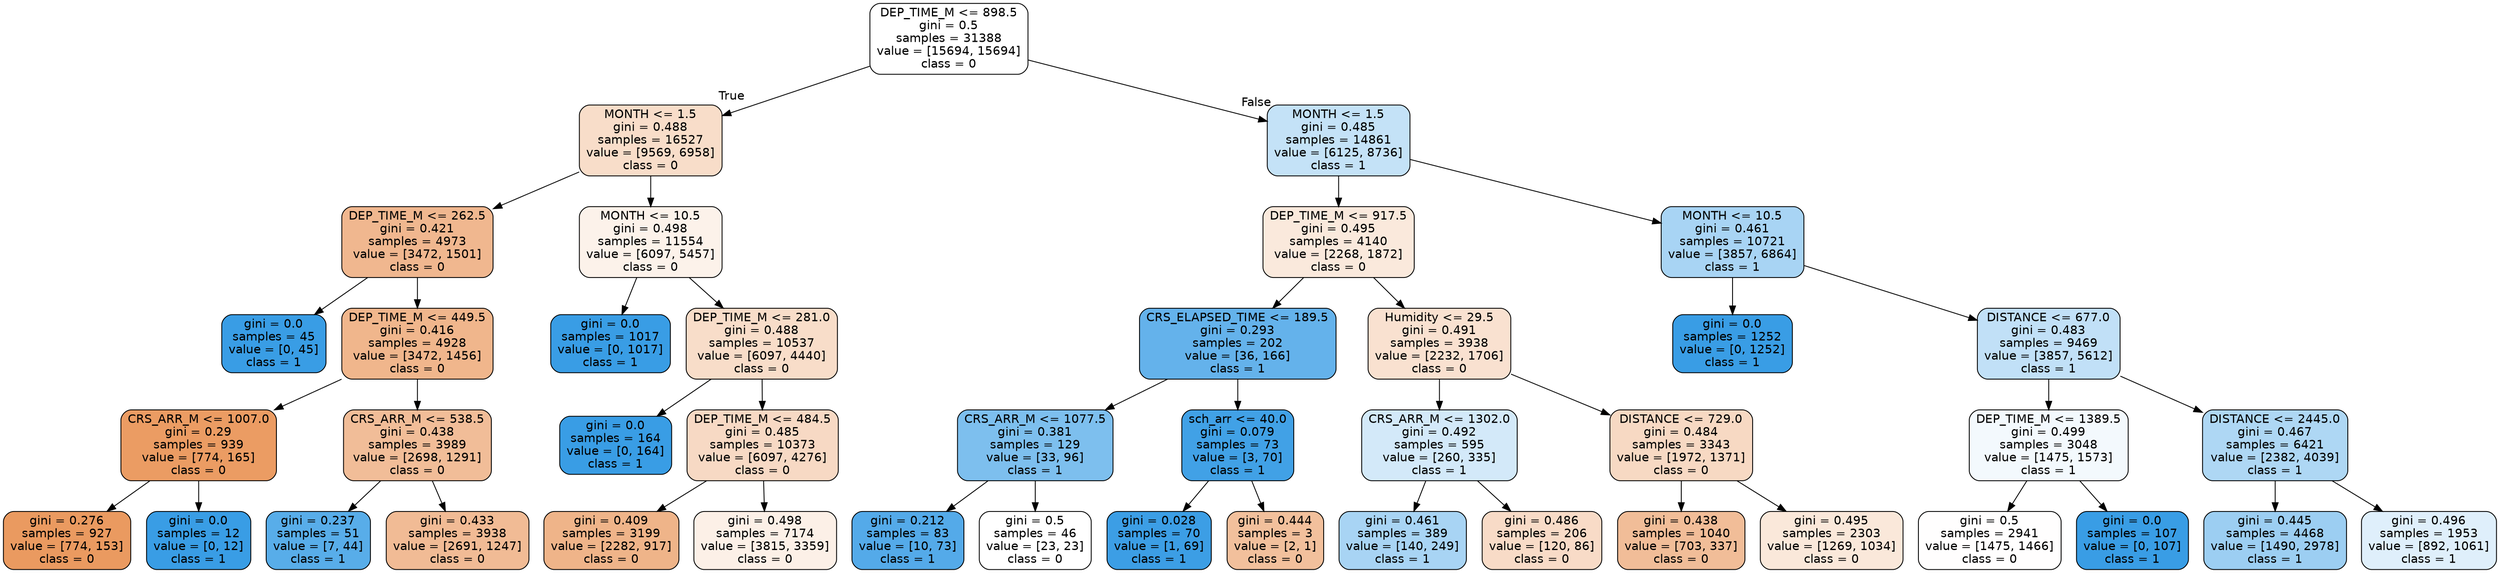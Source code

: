 digraph Tree {
node [shape=box, style="filled, rounded", color="black", fontname="helvetica"] ;
edge [fontname="helvetica"] ;
0 [label="DEP_TIME_M <= 898.5\ngini = 0.5\nsamples = 31388\nvalue = [15694, 15694]\nclass = 0", fillcolor="#ffffff"] ;
1 [label="MONTH <= 1.5\ngini = 0.488\nsamples = 16527\nvalue = [9569, 6958]\nclass = 0", fillcolor="#f8ddc9"] ;
0 -> 1 [labeldistance=2.5, labelangle=45, headlabel="True"] ;
2 [label="DEP_TIME_M <= 262.5\ngini = 0.421\nsamples = 4973\nvalue = [3472, 1501]\nclass = 0", fillcolor="#f0b78f"] ;
1 -> 2 ;
3 [label="gini = 0.0\nsamples = 45\nvalue = [0, 45]\nclass = 1", fillcolor="#399de5"] ;
2 -> 3 ;
4 [label="DEP_TIME_M <= 449.5\ngini = 0.416\nsamples = 4928\nvalue = [3472, 1456]\nclass = 0", fillcolor="#f0b68c"] ;
2 -> 4 ;
5 [label="CRS_ARR_M <= 1007.0\ngini = 0.29\nsamples = 939\nvalue = [774, 165]\nclass = 0", fillcolor="#eb9c63"] ;
4 -> 5 ;
6 [label="gini = 0.276\nsamples = 927\nvalue = [774, 153]\nclass = 0", fillcolor="#ea9a60"] ;
5 -> 6 ;
7 [label="gini = 0.0\nsamples = 12\nvalue = [0, 12]\nclass = 1", fillcolor="#399de5"] ;
5 -> 7 ;
8 [label="CRS_ARR_M <= 538.5\ngini = 0.438\nsamples = 3989\nvalue = [2698, 1291]\nclass = 0", fillcolor="#f1bd98"] ;
4 -> 8 ;
9 [label="gini = 0.237\nsamples = 51\nvalue = [7, 44]\nclass = 1", fillcolor="#58ade9"] ;
8 -> 9 ;
10 [label="gini = 0.433\nsamples = 3938\nvalue = [2691, 1247]\nclass = 0", fillcolor="#f1bb95"] ;
8 -> 10 ;
11 [label="MONTH <= 10.5\ngini = 0.498\nsamples = 11554\nvalue = [6097, 5457]\nclass = 0", fillcolor="#fcf2ea"] ;
1 -> 11 ;
12 [label="gini = 0.0\nsamples = 1017\nvalue = [0, 1017]\nclass = 1", fillcolor="#399de5"] ;
11 -> 12 ;
13 [label="DEP_TIME_M <= 281.0\ngini = 0.488\nsamples = 10537\nvalue = [6097, 4440]\nclass = 0", fillcolor="#f8ddc9"] ;
11 -> 13 ;
14 [label="gini = 0.0\nsamples = 164\nvalue = [0, 164]\nclass = 1", fillcolor="#399de5"] ;
13 -> 14 ;
15 [label="DEP_TIME_M <= 484.5\ngini = 0.485\nsamples = 10373\nvalue = [6097, 4276]\nclass = 0", fillcolor="#f7d9c4"] ;
13 -> 15 ;
16 [label="gini = 0.409\nsamples = 3199\nvalue = [2282, 917]\nclass = 0", fillcolor="#efb489"] ;
15 -> 16 ;
17 [label="gini = 0.498\nsamples = 7174\nvalue = [3815, 3359]\nclass = 0", fillcolor="#fcf0e7"] ;
15 -> 17 ;
18 [label="MONTH <= 1.5\ngini = 0.485\nsamples = 14861\nvalue = [6125, 8736]\nclass = 1", fillcolor="#c4e2f7"] ;
0 -> 18 [labeldistance=2.5, labelangle=-45, headlabel="False"] ;
19 [label="DEP_TIME_M <= 917.5\ngini = 0.495\nsamples = 4140\nvalue = [2268, 1872]\nclass = 0", fillcolor="#fae9dc"] ;
18 -> 19 ;
20 [label="CRS_ELAPSED_TIME <= 189.5\ngini = 0.293\nsamples = 202\nvalue = [36, 166]\nclass = 1", fillcolor="#64b2eb"] ;
19 -> 20 ;
21 [label="CRS_ARR_M <= 1077.5\ngini = 0.381\nsamples = 129\nvalue = [33, 96]\nclass = 1", fillcolor="#7dbfee"] ;
20 -> 21 ;
22 [label="gini = 0.212\nsamples = 83\nvalue = [10, 73]\nclass = 1", fillcolor="#54aae9"] ;
21 -> 22 ;
23 [label="gini = 0.5\nsamples = 46\nvalue = [23, 23]\nclass = 0", fillcolor="#ffffff"] ;
21 -> 23 ;
24 [label="sch_arr <= 40.0\ngini = 0.079\nsamples = 73\nvalue = [3, 70]\nclass = 1", fillcolor="#41a1e6"] ;
20 -> 24 ;
25 [label="gini = 0.028\nsamples = 70\nvalue = [1, 69]\nclass = 1", fillcolor="#3c9ee5"] ;
24 -> 25 ;
26 [label="gini = 0.444\nsamples = 3\nvalue = [2, 1]\nclass = 0", fillcolor="#f2c09c"] ;
24 -> 26 ;
27 [label="Humidity <= 29.5\ngini = 0.491\nsamples = 3938\nvalue = [2232, 1706]\nclass = 0", fillcolor="#f9e1d0"] ;
19 -> 27 ;
28 [label="CRS_ARR_M <= 1302.0\ngini = 0.492\nsamples = 595\nvalue = [260, 335]\nclass = 1", fillcolor="#d3e9f9"] ;
27 -> 28 ;
29 [label="gini = 0.461\nsamples = 389\nvalue = [140, 249]\nclass = 1", fillcolor="#a8d4f4"] ;
28 -> 29 ;
30 [label="gini = 0.486\nsamples = 206\nvalue = [120, 86]\nclass = 0", fillcolor="#f8dbc7"] ;
28 -> 30 ;
31 [label="DISTANCE <= 729.0\ngini = 0.484\nsamples = 3343\nvalue = [1972, 1371]\nclass = 0", fillcolor="#f7d9c3"] ;
27 -> 31 ;
32 [label="gini = 0.438\nsamples = 1040\nvalue = [703, 337]\nclass = 0", fillcolor="#f1bd98"] ;
31 -> 32 ;
33 [label="gini = 0.495\nsamples = 2303\nvalue = [1269, 1034]\nclass = 0", fillcolor="#fae8da"] ;
31 -> 33 ;
34 [label="MONTH <= 10.5\ngini = 0.461\nsamples = 10721\nvalue = [3857, 6864]\nclass = 1", fillcolor="#a8d4f4"] ;
18 -> 34 ;
35 [label="gini = 0.0\nsamples = 1252\nvalue = [0, 1252]\nclass = 1", fillcolor="#399de5"] ;
34 -> 35 ;
36 [label="DISTANCE <= 677.0\ngini = 0.483\nsamples = 9469\nvalue = [3857, 5612]\nclass = 1", fillcolor="#c1e0f7"] ;
34 -> 36 ;
37 [label="DEP_TIME_M <= 1389.5\ngini = 0.499\nsamples = 3048\nvalue = [1475, 1573]\nclass = 1", fillcolor="#f3f9fd"] ;
36 -> 37 ;
38 [label="gini = 0.5\nsamples = 2941\nvalue = [1475, 1466]\nclass = 0", fillcolor="#fffefe"] ;
37 -> 38 ;
39 [label="gini = 0.0\nsamples = 107\nvalue = [0, 107]\nclass = 1", fillcolor="#399de5"] ;
37 -> 39 ;
40 [label="DISTANCE <= 2445.0\ngini = 0.467\nsamples = 6421\nvalue = [2382, 4039]\nclass = 1", fillcolor="#aed7f4"] ;
36 -> 40 ;
41 [label="gini = 0.445\nsamples = 4468\nvalue = [1490, 2978]\nclass = 1", fillcolor="#9ccef2"] ;
40 -> 41 ;
42 [label="gini = 0.496\nsamples = 1953\nvalue = [892, 1061]\nclass = 1", fillcolor="#dfeffb"] ;
40 -> 42 ;
}